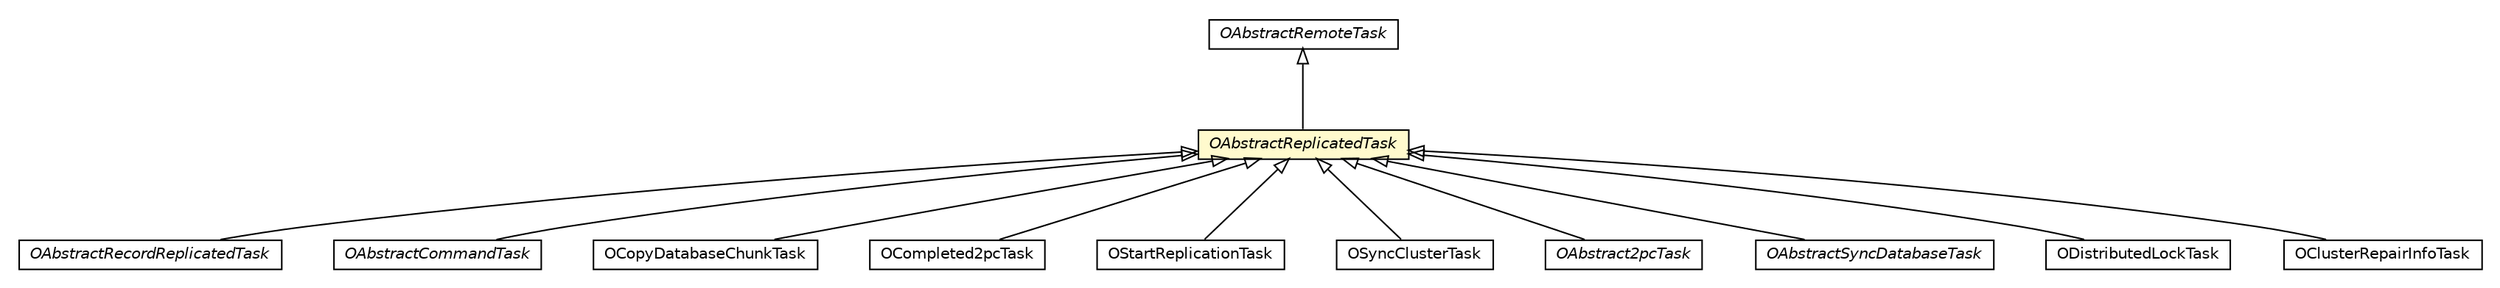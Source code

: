 #!/usr/local/bin/dot
#
# Class diagram 
# Generated by UMLGraph version R5_6-24-gf6e263 (http://www.umlgraph.org/)
#

digraph G {
	edge [fontname="Helvetica",fontsize=10,labelfontname="Helvetica",labelfontsize=10];
	node [fontname="Helvetica",fontsize=10,shape=plaintext];
	nodesep=0.25;
	ranksep=0.5;
	// com.orientechnologies.orient.server.distributed.task.OAbstractRecordReplicatedTask
	c560525 [label=<<table title="com.orientechnologies.orient.server.distributed.task.OAbstractRecordReplicatedTask" border="0" cellborder="1" cellspacing="0" cellpadding="2" port="p" href="./OAbstractRecordReplicatedTask.html">
		<tr><td><table border="0" cellspacing="0" cellpadding="1">
<tr><td align="center" balign="center"><font face="Helvetica-Oblique"> OAbstractRecordReplicatedTask </font></td></tr>
		</table></td></tr>
		</table>>, URL="./OAbstractRecordReplicatedTask.html", fontname="Helvetica", fontcolor="black", fontsize=10.0];
	// com.orientechnologies.orient.server.distributed.task.OAbstractRemoteTask
	c560527 [label=<<table title="com.orientechnologies.orient.server.distributed.task.OAbstractRemoteTask" border="0" cellborder="1" cellspacing="0" cellpadding="2" port="p" href="./OAbstractRemoteTask.html">
		<tr><td><table border="0" cellspacing="0" cellpadding="1">
<tr><td align="center" balign="center"><font face="Helvetica-Oblique"> OAbstractRemoteTask </font></td></tr>
		</table></td></tr>
		</table>>, URL="./OAbstractRemoteTask.html", fontname="Helvetica", fontcolor="black", fontsize=10.0];
	// com.orientechnologies.orient.server.distributed.task.OAbstractReplicatedTask
	c560531 [label=<<table title="com.orientechnologies.orient.server.distributed.task.OAbstractReplicatedTask" border="0" cellborder="1" cellspacing="0" cellpadding="2" port="p" bgcolor="lemonChiffon" href="./OAbstractReplicatedTask.html">
		<tr><td><table border="0" cellspacing="0" cellpadding="1">
<tr><td align="center" balign="center"><font face="Helvetica-Oblique"> OAbstractReplicatedTask </font></td></tr>
		</table></td></tr>
		</table>>, URL="./OAbstractReplicatedTask.html", fontname="Helvetica", fontcolor="black", fontsize=10.0];
	// com.orientechnologies.orient.server.distributed.task.OAbstractCommandTask
	c560532 [label=<<table title="com.orientechnologies.orient.server.distributed.task.OAbstractCommandTask" border="0" cellborder="1" cellspacing="0" cellpadding="2" port="p" href="./OAbstractCommandTask.html">
		<tr><td><table border="0" cellspacing="0" cellpadding="1">
<tr><td align="center" balign="center"><font face="Helvetica-Oblique"> OAbstractCommandTask </font></td></tr>
		</table></td></tr>
		</table>>, URL="./OAbstractCommandTask.html", fontname="Helvetica", fontcolor="black", fontsize=10.0];
	// com.orientechnologies.orient.server.distributed.impl.task.OCopyDatabaseChunkTask
	c560771 [label=<<table title="com.orientechnologies.orient.server.distributed.impl.task.OCopyDatabaseChunkTask" border="0" cellborder="1" cellspacing="0" cellpadding="2" port="p" href="../impl/task/OCopyDatabaseChunkTask.html">
		<tr><td><table border="0" cellspacing="0" cellpadding="1">
<tr><td align="center" balign="center"> OCopyDatabaseChunkTask </td></tr>
		</table></td></tr>
		</table>>, URL="../impl/task/OCopyDatabaseChunkTask.html", fontname="Helvetica", fontcolor="black", fontsize=10.0];
	// com.orientechnologies.orient.server.distributed.impl.task.OCompleted2pcTask
	c560776 [label=<<table title="com.orientechnologies.orient.server.distributed.impl.task.OCompleted2pcTask" border="0" cellborder="1" cellspacing="0" cellpadding="2" port="p" href="../impl/task/OCompleted2pcTask.html">
		<tr><td><table border="0" cellspacing="0" cellpadding="1">
<tr><td align="center" balign="center"> OCompleted2pcTask </td></tr>
		</table></td></tr>
		</table>>, URL="../impl/task/OCompleted2pcTask.html", fontname="Helvetica", fontcolor="black", fontsize=10.0];
	// com.orientechnologies.orient.server.distributed.impl.task.OStartReplicationTask
	c560779 [label=<<table title="com.orientechnologies.orient.server.distributed.impl.task.OStartReplicationTask" border="0" cellborder="1" cellspacing="0" cellpadding="2" port="p" href="../impl/task/OStartReplicationTask.html">
		<tr><td><table border="0" cellspacing="0" cellpadding="1">
<tr><td align="center" balign="center"> OStartReplicationTask </td></tr>
		</table></td></tr>
		</table>>, URL="../impl/task/OStartReplicationTask.html", fontname="Helvetica", fontcolor="black", fontsize=10.0];
	// com.orientechnologies.orient.server.distributed.impl.task.OSyncClusterTask
	c560788 [label=<<table title="com.orientechnologies.orient.server.distributed.impl.task.OSyncClusterTask" border="0" cellborder="1" cellspacing="0" cellpadding="2" port="p" href="../impl/task/OSyncClusterTask.html">
		<tr><td><table border="0" cellspacing="0" cellpadding="1">
<tr><td align="center" balign="center"> OSyncClusterTask </td></tr>
		</table></td></tr>
		</table>>, URL="../impl/task/OSyncClusterTask.html", fontname="Helvetica", fontcolor="black", fontsize=10.0];
	// com.orientechnologies.orient.server.distributed.impl.task.OAbstract2pcTask
	c560790 [label=<<table title="com.orientechnologies.orient.server.distributed.impl.task.OAbstract2pcTask" border="0" cellborder="1" cellspacing="0" cellpadding="2" port="p" href="../impl/task/OAbstract2pcTask.html">
		<tr><td><table border="0" cellspacing="0" cellpadding="1">
<tr><td align="center" balign="center"><font face="Helvetica-Oblique"> OAbstract2pcTask </font></td></tr>
		</table></td></tr>
		</table>>, URL="../impl/task/OAbstract2pcTask.html", fontname="Helvetica", fontcolor="black", fontsize=10.0];
	// com.orientechnologies.orient.server.distributed.impl.task.OAbstractSyncDatabaseTask
	c560792 [label=<<table title="com.orientechnologies.orient.server.distributed.impl.task.OAbstractSyncDatabaseTask" border="0" cellborder="1" cellspacing="0" cellpadding="2" port="p" href="../impl/task/OAbstractSyncDatabaseTask.html">
		<tr><td><table border="0" cellspacing="0" cellpadding="1">
<tr><td align="center" balign="center"><font face="Helvetica-Oblique"> OAbstractSyncDatabaseTask </font></td></tr>
		</table></td></tr>
		</table>>, URL="../impl/task/OAbstractSyncDatabaseTask.html", fontname="Helvetica", fontcolor="black", fontsize=10.0];
	// com.orientechnologies.orient.server.distributed.impl.task.ODistributedLockTask
	c560795 [label=<<table title="com.orientechnologies.orient.server.distributed.impl.task.ODistributedLockTask" border="0" cellborder="1" cellspacing="0" cellpadding="2" port="p" href="../impl/task/ODistributedLockTask.html">
		<tr><td><table border="0" cellspacing="0" cellpadding="1">
<tr><td align="center" balign="center"> ODistributedLockTask </td></tr>
		</table></td></tr>
		</table>>, URL="../impl/task/ODistributedLockTask.html", fontname="Helvetica", fontcolor="black", fontsize=10.0];
	// com.orientechnologies.orient.server.distributed.impl.task.OClusterRepairInfoTask
	c560805 [label=<<table title="com.orientechnologies.orient.server.distributed.impl.task.OClusterRepairInfoTask" border="0" cellborder="1" cellspacing="0" cellpadding="2" port="p" href="../impl/task/OClusterRepairInfoTask.html">
		<tr><td><table border="0" cellspacing="0" cellpadding="1">
<tr><td align="center" balign="center"> OClusterRepairInfoTask </td></tr>
		</table></td></tr>
		</table>>, URL="../impl/task/OClusterRepairInfoTask.html", fontname="Helvetica", fontcolor="black", fontsize=10.0];
	//com.orientechnologies.orient.server.distributed.task.OAbstractRecordReplicatedTask extends com.orientechnologies.orient.server.distributed.task.OAbstractReplicatedTask
	c560531:p -> c560525:p [dir=back,arrowtail=empty];
	//com.orientechnologies.orient.server.distributed.task.OAbstractReplicatedTask extends com.orientechnologies.orient.server.distributed.task.OAbstractRemoteTask
	c560527:p -> c560531:p [dir=back,arrowtail=empty];
	//com.orientechnologies.orient.server.distributed.task.OAbstractCommandTask extends com.orientechnologies.orient.server.distributed.task.OAbstractReplicatedTask
	c560531:p -> c560532:p [dir=back,arrowtail=empty];
	//com.orientechnologies.orient.server.distributed.impl.task.OCopyDatabaseChunkTask extends com.orientechnologies.orient.server.distributed.task.OAbstractReplicatedTask
	c560531:p -> c560771:p [dir=back,arrowtail=empty];
	//com.orientechnologies.orient.server.distributed.impl.task.OCompleted2pcTask extends com.orientechnologies.orient.server.distributed.task.OAbstractReplicatedTask
	c560531:p -> c560776:p [dir=back,arrowtail=empty];
	//com.orientechnologies.orient.server.distributed.impl.task.OStartReplicationTask extends com.orientechnologies.orient.server.distributed.task.OAbstractReplicatedTask
	c560531:p -> c560779:p [dir=back,arrowtail=empty];
	//com.orientechnologies.orient.server.distributed.impl.task.OSyncClusterTask extends com.orientechnologies.orient.server.distributed.task.OAbstractReplicatedTask
	c560531:p -> c560788:p [dir=back,arrowtail=empty];
	//com.orientechnologies.orient.server.distributed.impl.task.OAbstract2pcTask extends com.orientechnologies.orient.server.distributed.task.OAbstractReplicatedTask
	c560531:p -> c560790:p [dir=back,arrowtail=empty];
	//com.orientechnologies.orient.server.distributed.impl.task.OAbstractSyncDatabaseTask extends com.orientechnologies.orient.server.distributed.task.OAbstractReplicatedTask
	c560531:p -> c560792:p [dir=back,arrowtail=empty];
	//com.orientechnologies.orient.server.distributed.impl.task.ODistributedLockTask extends com.orientechnologies.orient.server.distributed.task.OAbstractReplicatedTask
	c560531:p -> c560795:p [dir=back,arrowtail=empty];
	//com.orientechnologies.orient.server.distributed.impl.task.OClusterRepairInfoTask extends com.orientechnologies.orient.server.distributed.task.OAbstractReplicatedTask
	c560531:p -> c560805:p [dir=back,arrowtail=empty];
}

